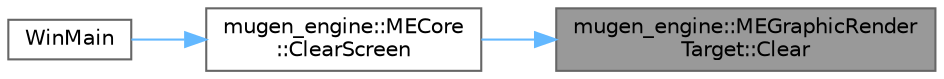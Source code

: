 digraph "mugen_engine::MEGraphicRenderTarget::Clear"
{
 // LATEX_PDF_SIZE
  bgcolor="transparent";
  edge [fontname=Helvetica,fontsize=10,labelfontname=Helvetica,labelfontsize=10];
  node [fontname=Helvetica,fontsize=10,shape=box,height=0.2,width=0.4];
  rankdir="RL";
  Node1 [id="Node000001",label="mugen_engine::MEGraphicRender\lTarget::Clear",height=0.2,width=0.4,color="gray40", fillcolor="grey60", style="filled", fontcolor="black",tooltip="画面を指定した色でクリアする"];
  Node1 -> Node2 [id="edge1_Node000001_Node000002",dir="back",color="steelblue1",style="solid",tooltip=" "];
  Node2 [id="Node000002",label="mugen_engine::MECore\l::ClearScreen",height=0.2,width=0.4,color="grey40", fillcolor="white", style="filled",URL="$classmugen__engine_1_1_m_e_core.html#a0a00883185ed356fc17062cd521f78f4",tooltip="画面を指定した色で初期化する"];
  Node2 -> Node3 [id="edge2_Node000002_Node000003",dir="back",color="steelblue1",style="solid",tooltip=" "];
  Node3 [id="Node000003",label="WinMain",height=0.2,width=0.4,color="grey40", fillcolor="white", style="filled",URL="$main_8cpp.html#aa9f5bde5a38da1ef0ae63e9a5a567411",tooltip=" "];
}

